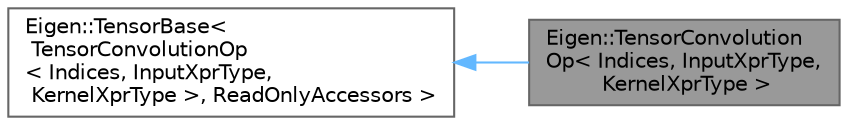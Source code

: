 digraph "Eigen::TensorConvolutionOp&lt; Indices, InputXprType, KernelXprType &gt;"
{
 // LATEX_PDF_SIZE
  bgcolor="transparent";
  edge [fontname=Helvetica,fontsize=10,labelfontname=Helvetica,labelfontsize=10];
  node [fontname=Helvetica,fontsize=10,shape=box,height=0.2,width=0.4];
  rankdir="LR";
  Node1 [id="Node000001",label="Eigen::TensorConvolution\lOp\< Indices, InputXprType,\l KernelXprType \>",height=0.2,width=0.4,color="gray40", fillcolor="grey60", style="filled", fontcolor="black",tooltip=" "];
  Node2 -> Node1 [id="edge1_Node000001_Node000002",dir="back",color="steelblue1",style="solid",tooltip=" "];
  Node2 [id="Node000002",label="Eigen::TensorBase\<\l TensorConvolutionOp\l\< Indices, InputXprType,\l KernelXprType \>, ReadOnlyAccessors \>",height=0.2,width=0.4,color="gray40", fillcolor="white", style="filled",URL="$class_eigen_1_1_tensor_base.html",tooltip=" "];
}
